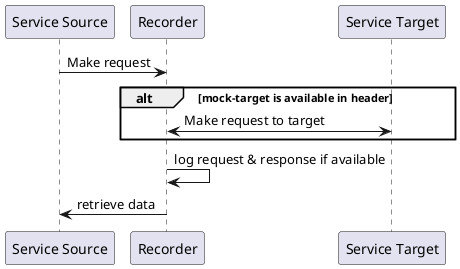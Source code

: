 @startuml

participant "Service Source" as s
participant Recorder as r
participant "Service Target" as t

s -> r: Make request
alt mock-target is available in header
    r <-> t: Make request to target
end
r -> r: log request & response if available
r -> s: retrieve data

@enduml
